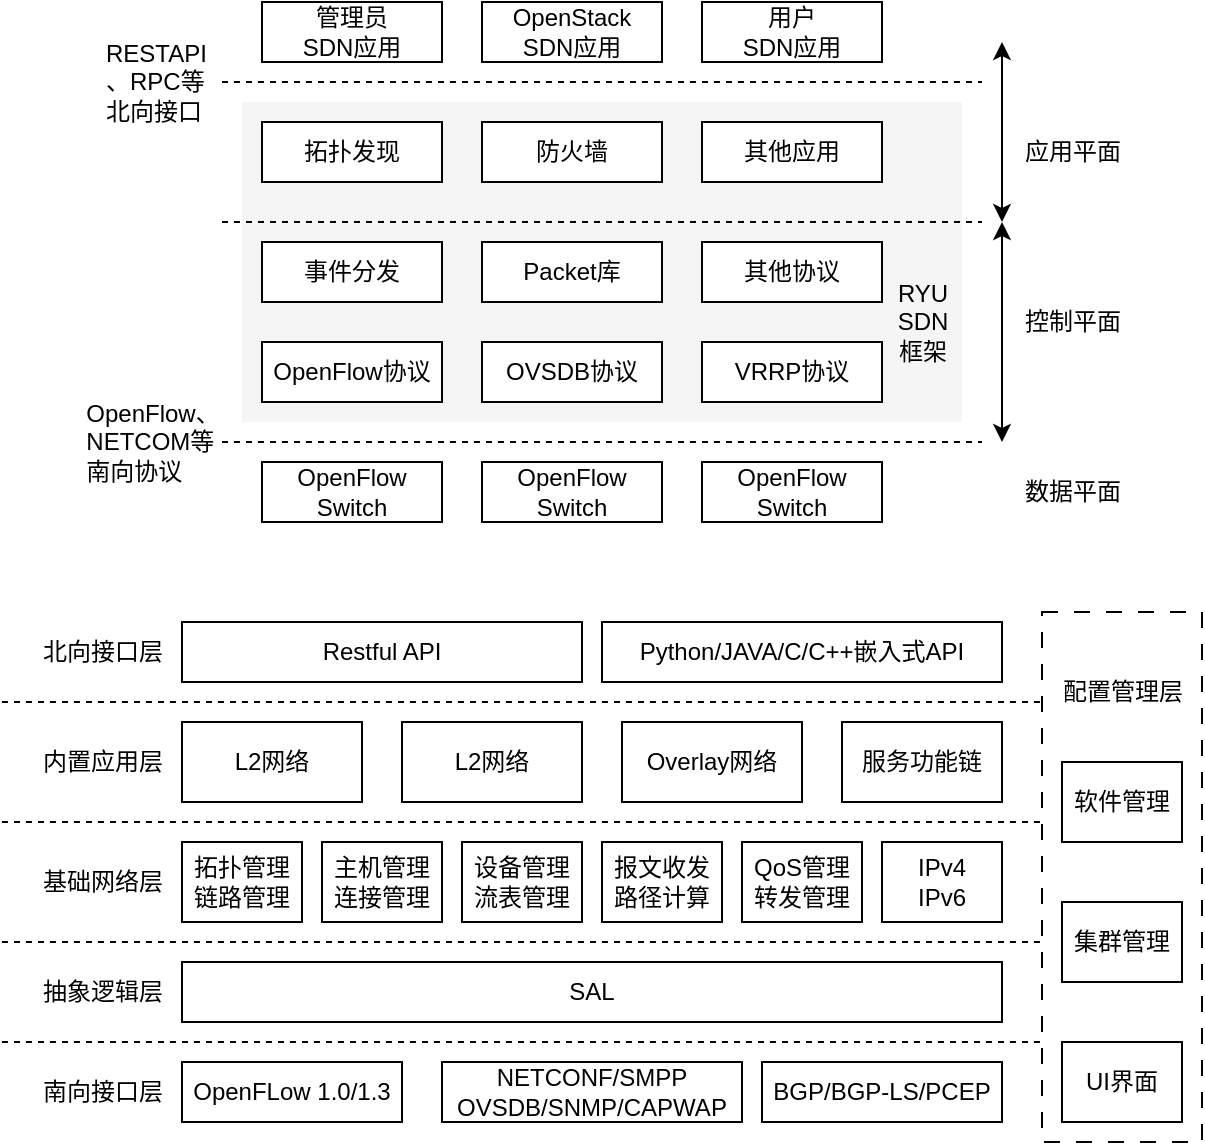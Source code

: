 <mxfile version="21.2.1" type="device">
  <diagram name="Page-1" id="yFeZhV-cIWEvNjws4nHp">
    <mxGraphModel dx="984" dy="655" grid="1" gridSize="10" guides="1" tooltips="1" connect="1" arrows="1" fold="1" page="1" pageScale="1" pageWidth="850" pageHeight="1100" math="0" shadow="0">
      <root>
        <mxCell id="0" />
        <mxCell id="1" parent="0" />
        <mxCell id="L2q7vdOv_OgdI9npu6Zu-21" value="" style="rounded=0;whiteSpace=wrap;html=1;fillColor=#f5f5f5;fontColor=#333333;strokeColor=none;" parent="1" vertex="1">
          <mxGeometry x="190" y="170" width="360" height="160" as="geometry" />
        </mxCell>
        <mxCell id="L2q7vdOv_OgdI9npu6Zu-1" value="事件分发" style="rounded=0;whiteSpace=wrap;html=1;" parent="1" vertex="1">
          <mxGeometry x="200" y="240" width="90" height="30" as="geometry" />
        </mxCell>
        <mxCell id="L2q7vdOv_OgdI9npu6Zu-2" value="Packet库" style="rounded=0;whiteSpace=wrap;html=1;" parent="1" vertex="1">
          <mxGeometry x="310" y="240" width="90" height="30" as="geometry" />
        </mxCell>
        <mxCell id="L2q7vdOv_OgdI9npu6Zu-3" value="其他协议" style="rounded=0;whiteSpace=wrap;html=1;" parent="1" vertex="1">
          <mxGeometry x="420" y="240" width="90" height="30" as="geometry" />
        </mxCell>
        <mxCell id="L2q7vdOv_OgdI9npu6Zu-4" value="其他应用" style="rounded=0;whiteSpace=wrap;html=1;" parent="1" vertex="1">
          <mxGeometry x="420" y="180" width="90" height="30" as="geometry" />
        </mxCell>
        <mxCell id="L2q7vdOv_OgdI9npu6Zu-5" value="OpenFlow协议" style="rounded=0;whiteSpace=wrap;html=1;" parent="1" vertex="1">
          <mxGeometry x="200" y="290" width="90" height="30" as="geometry" />
        </mxCell>
        <mxCell id="L2q7vdOv_OgdI9npu6Zu-8" value="OVSDB协议" style="rounded=0;whiteSpace=wrap;html=1;" parent="1" vertex="1">
          <mxGeometry x="310" y="290" width="90" height="30" as="geometry" />
        </mxCell>
        <mxCell id="L2q7vdOv_OgdI9npu6Zu-9" value="VRRP协议" style="rounded=0;whiteSpace=wrap;html=1;" parent="1" vertex="1">
          <mxGeometry x="420" y="290" width="90" height="30" as="geometry" />
        </mxCell>
        <mxCell id="L2q7vdOv_OgdI9npu6Zu-10" value="防火墙" style="rounded=0;whiteSpace=wrap;html=1;" parent="1" vertex="1">
          <mxGeometry x="310" y="180" width="90" height="30" as="geometry" />
        </mxCell>
        <mxCell id="L2q7vdOv_OgdI9npu6Zu-11" value="拓扑发现" style="rounded=0;whiteSpace=wrap;html=1;" parent="1" vertex="1">
          <mxGeometry x="200" y="180" width="90" height="30" as="geometry" />
        </mxCell>
        <mxCell id="L2q7vdOv_OgdI9npu6Zu-12" value="管理员&lt;br&gt;SDN应用" style="rounded=0;whiteSpace=wrap;html=1;" parent="1" vertex="1">
          <mxGeometry x="200" y="120" width="90" height="30" as="geometry" />
        </mxCell>
        <mxCell id="L2q7vdOv_OgdI9npu6Zu-13" value="OpenStack&lt;br&gt;SDN应用" style="rounded=0;whiteSpace=wrap;html=1;" parent="1" vertex="1">
          <mxGeometry x="310" y="120" width="90" height="30" as="geometry" />
        </mxCell>
        <mxCell id="L2q7vdOv_OgdI9npu6Zu-14" value="用户&lt;br&gt;SDN应用" style="rounded=0;whiteSpace=wrap;html=1;" parent="1" vertex="1">
          <mxGeometry x="420" y="120" width="90" height="30" as="geometry" />
        </mxCell>
        <mxCell id="L2q7vdOv_OgdI9npu6Zu-15" value="OpenFlow&lt;br&gt;Switch" style="rounded=0;whiteSpace=wrap;html=1;" parent="1" vertex="1">
          <mxGeometry x="200" y="350" width="90" height="30" as="geometry" />
        </mxCell>
        <mxCell id="L2q7vdOv_OgdI9npu6Zu-16" value="OpenFlow&lt;br&gt;Switch" style="rounded=0;whiteSpace=wrap;html=1;" parent="1" vertex="1">
          <mxGeometry x="310" y="350" width="90" height="30" as="geometry" />
        </mxCell>
        <mxCell id="L2q7vdOv_OgdI9npu6Zu-17" value="OpenFlow&lt;br&gt;Switch" style="rounded=0;whiteSpace=wrap;html=1;" parent="1" vertex="1">
          <mxGeometry x="420" y="350" width="90" height="30" as="geometry" />
        </mxCell>
        <mxCell id="L2q7vdOv_OgdI9npu6Zu-18" value="" style="endArrow=none;dashed=1;html=1;rounded=0;" parent="1" edge="1">
          <mxGeometry width="50" height="50" relative="1" as="geometry">
            <mxPoint x="180" y="160" as="sourcePoint" />
            <mxPoint x="560" y="160" as="targetPoint" />
          </mxGeometry>
        </mxCell>
        <mxCell id="L2q7vdOv_OgdI9npu6Zu-19" value="" style="endArrow=none;dashed=1;html=1;rounded=0;" parent="1" edge="1">
          <mxGeometry width="50" height="50" relative="1" as="geometry">
            <mxPoint x="180" y="340" as="sourcePoint" />
            <mxPoint x="560" y="340" as="targetPoint" />
          </mxGeometry>
        </mxCell>
        <mxCell id="L2q7vdOv_OgdI9npu6Zu-20" value="RYU&lt;br&gt;SDN&lt;br&gt;框架" style="text;html=1;align=center;verticalAlign=middle;resizable=0;points=[];autosize=1;strokeColor=none;fillColor=none;" parent="1" vertex="1">
          <mxGeometry x="505" y="250" width="50" height="60" as="geometry" />
        </mxCell>
        <mxCell id="L2q7vdOv_OgdI9npu6Zu-22" value="" style="endArrow=none;dashed=1;html=1;rounded=0;" parent="1" edge="1">
          <mxGeometry width="50" height="50" relative="1" as="geometry">
            <mxPoint x="180" y="230" as="sourcePoint" />
            <mxPoint x="560" y="230" as="targetPoint" />
          </mxGeometry>
        </mxCell>
        <mxCell id="L2q7vdOv_OgdI9npu6Zu-23" value="应用平面" style="text;html=1;align=center;verticalAlign=middle;resizable=0;points=[];autosize=1;strokeColor=none;fillColor=none;" parent="1" vertex="1">
          <mxGeometry x="570" y="180" width="70" height="30" as="geometry" />
        </mxCell>
        <mxCell id="L2q7vdOv_OgdI9npu6Zu-24" value="控制平面" style="text;html=1;align=center;verticalAlign=middle;resizable=0;points=[];autosize=1;strokeColor=none;fillColor=none;" parent="1" vertex="1">
          <mxGeometry x="570" y="265" width="70" height="30" as="geometry" />
        </mxCell>
        <mxCell id="L2q7vdOv_OgdI9npu6Zu-25" value="数据平面" style="text;html=1;align=center;verticalAlign=middle;resizable=0;points=[];autosize=1;strokeColor=none;fillColor=none;" parent="1" vertex="1">
          <mxGeometry x="570" y="350" width="70" height="30" as="geometry" />
        </mxCell>
        <mxCell id="L2q7vdOv_OgdI9npu6Zu-26" value="" style="endArrow=classic;startArrow=classic;html=1;rounded=0;" parent="1" edge="1">
          <mxGeometry width="50" height="50" relative="1" as="geometry">
            <mxPoint x="570" y="230" as="sourcePoint" />
            <mxPoint x="570" y="140" as="targetPoint" />
          </mxGeometry>
        </mxCell>
        <mxCell id="L2q7vdOv_OgdI9npu6Zu-27" value="" style="endArrow=classic;startArrow=classic;html=1;rounded=0;" parent="1" edge="1">
          <mxGeometry width="50" height="50" relative="1" as="geometry">
            <mxPoint x="570" y="340" as="sourcePoint" />
            <mxPoint x="570" y="230" as="targetPoint" />
          </mxGeometry>
        </mxCell>
        <mxCell id="L2q7vdOv_OgdI9npu6Zu-28" value="RESTAPI&lt;br&gt;、RPC等&lt;br&gt;北向接口" style="text;html=1;align=left;verticalAlign=middle;resizable=0;points=[];autosize=1;strokeColor=none;fillColor=none;" parent="1" vertex="1">
          <mxGeometry x="120" y="130" width="70" height="60" as="geometry" />
        </mxCell>
        <mxCell id="L2q7vdOv_OgdI9npu6Zu-29" value="&lt;div style=&quot;text-align: left;&quot;&gt;&lt;span style=&quot;background-color: initial;&quot;&gt;OpenFlow、&lt;/span&gt;&lt;/div&gt;&lt;div style=&quot;text-align: left;&quot;&gt;&lt;span style=&quot;background-color: initial;&quot;&gt;NETCOM等&lt;/span&gt;&lt;/div&gt;&lt;div style=&quot;text-align: left;&quot;&gt;&lt;span style=&quot;background-color: initial;&quot;&gt;南向协议&lt;/span&gt;&lt;/div&gt;" style="text;html=1;align=center;verticalAlign=middle;resizable=0;points=[];autosize=1;strokeColor=none;fillColor=none;" parent="1" vertex="1">
          <mxGeometry x="100" y="310" width="90" height="60" as="geometry" />
        </mxCell>
        <mxCell id="WeJEmptH8FODY0Bcp1B5-1" value="OpenFLow 1.0/1.3" style="rounded=0;whiteSpace=wrap;html=1;" parent="1" vertex="1">
          <mxGeometry x="160" y="650" width="110" height="30" as="geometry" />
        </mxCell>
        <mxCell id="WeJEmptH8FODY0Bcp1B5-2" value="" style="endArrow=none;dashed=1;html=1;rounded=0;" parent="1" edge="1">
          <mxGeometry width="50" height="50" relative="1" as="geometry">
            <mxPoint x="70" y="640" as="sourcePoint" />
            <mxPoint x="590" y="640" as="targetPoint" />
          </mxGeometry>
        </mxCell>
        <mxCell id="WeJEmptH8FODY0Bcp1B5-3" value="NETCONF/SMPP&lt;br&gt;OVSDB/SNMP/CAPWAP" style="rounded=0;whiteSpace=wrap;html=1;" parent="1" vertex="1">
          <mxGeometry x="290" y="650" width="150" height="30" as="geometry" />
        </mxCell>
        <mxCell id="WeJEmptH8FODY0Bcp1B5-4" value="BGP/BGP-LS/PCEP" style="rounded=0;whiteSpace=wrap;html=1;" parent="1" vertex="1">
          <mxGeometry x="450" y="650" width="120" height="30" as="geometry" />
        </mxCell>
        <mxCell id="WeJEmptH8FODY0Bcp1B5-5" value="&lt;div style=&quot;text-align: left;&quot;&gt;南向接口层&lt;/div&gt;" style="text;html=1;align=center;verticalAlign=middle;resizable=0;points=[];autosize=1;strokeColor=none;fillColor=none;" parent="1" vertex="1">
          <mxGeometry x="80" y="650" width="80" height="30" as="geometry" />
        </mxCell>
        <mxCell id="WeJEmptH8FODY0Bcp1B5-6" value="SAL" style="rounded=0;whiteSpace=wrap;html=1;" parent="1" vertex="1">
          <mxGeometry x="160" y="600" width="410" height="30" as="geometry" />
        </mxCell>
        <mxCell id="WeJEmptH8FODY0Bcp1B5-7" value="" style="endArrow=none;dashed=1;html=1;rounded=0;" parent="1" edge="1">
          <mxGeometry width="50" height="50" relative="1" as="geometry">
            <mxPoint x="70" y="590" as="sourcePoint" />
            <mxPoint x="590" y="590" as="targetPoint" />
          </mxGeometry>
        </mxCell>
        <mxCell id="WeJEmptH8FODY0Bcp1B5-8" value="&lt;div style=&quot;text-align: left;&quot;&gt;抽象逻辑层&lt;/div&gt;" style="text;html=1;align=center;verticalAlign=middle;resizable=0;points=[];autosize=1;strokeColor=none;fillColor=none;" parent="1" vertex="1">
          <mxGeometry x="80" y="600" width="80" height="30" as="geometry" />
        </mxCell>
        <mxCell id="WeJEmptH8FODY0Bcp1B5-9" value="拓扑管理&lt;br&gt;链路管理" style="rounded=0;whiteSpace=wrap;html=1;" parent="1" vertex="1">
          <mxGeometry x="160" y="540" width="60" height="40" as="geometry" />
        </mxCell>
        <mxCell id="WeJEmptH8FODY0Bcp1B5-15" value="主机管理&lt;br&gt;连接管理" style="rounded=0;whiteSpace=wrap;html=1;" parent="1" vertex="1">
          <mxGeometry x="230" y="540" width="60" height="40" as="geometry" />
        </mxCell>
        <mxCell id="WeJEmptH8FODY0Bcp1B5-16" value="设备管理&lt;br&gt;流表管理" style="rounded=0;whiteSpace=wrap;html=1;" parent="1" vertex="1">
          <mxGeometry x="300" y="540" width="60" height="40" as="geometry" />
        </mxCell>
        <mxCell id="WeJEmptH8FODY0Bcp1B5-17" value="报文收发&lt;br&gt;路径计算" style="rounded=0;whiteSpace=wrap;html=1;" parent="1" vertex="1">
          <mxGeometry x="370" y="540" width="60" height="40" as="geometry" />
        </mxCell>
        <mxCell id="WeJEmptH8FODY0Bcp1B5-18" value="QoS管理&lt;br&gt;转发管理" style="rounded=0;whiteSpace=wrap;html=1;" parent="1" vertex="1">
          <mxGeometry x="440" y="540" width="60" height="40" as="geometry" />
        </mxCell>
        <mxCell id="WeJEmptH8FODY0Bcp1B5-19" value="IPv4&lt;br&gt;IPv6" style="rounded=0;whiteSpace=wrap;html=1;" parent="1" vertex="1">
          <mxGeometry x="510" y="540" width="60" height="40" as="geometry" />
        </mxCell>
        <mxCell id="WeJEmptH8FODY0Bcp1B5-21" value="" style="endArrow=none;dashed=1;html=1;rounded=0;" parent="1" edge="1">
          <mxGeometry width="50" height="50" relative="1" as="geometry">
            <mxPoint x="70" y="530" as="sourcePoint" />
            <mxPoint x="590" y="530" as="targetPoint" />
          </mxGeometry>
        </mxCell>
        <mxCell id="WeJEmptH8FODY0Bcp1B5-22" value="&lt;div style=&quot;text-align: left;&quot;&gt;基础网络层&lt;/div&gt;" style="text;html=1;align=center;verticalAlign=middle;resizable=0;points=[];autosize=1;strokeColor=none;fillColor=none;" parent="1" vertex="1">
          <mxGeometry x="80" y="545" width="80" height="30" as="geometry" />
        </mxCell>
        <mxCell id="WeJEmptH8FODY0Bcp1B5-23" value="" style="endArrow=none;dashed=1;html=1;rounded=0;" parent="1" edge="1">
          <mxGeometry width="50" height="50" relative="1" as="geometry">
            <mxPoint x="70" y="470" as="sourcePoint" />
            <mxPoint x="590" y="470" as="targetPoint" />
          </mxGeometry>
        </mxCell>
        <mxCell id="WeJEmptH8FODY0Bcp1B5-24" value="&lt;div style=&quot;text-align: left;&quot;&gt;内置应用层&lt;/div&gt;" style="text;html=1;align=center;verticalAlign=middle;resizable=0;points=[];autosize=1;strokeColor=none;fillColor=none;" parent="1" vertex="1">
          <mxGeometry x="80" y="485" width="80" height="30" as="geometry" />
        </mxCell>
        <mxCell id="WeJEmptH8FODY0Bcp1B5-25" value="L2网络" style="rounded=0;whiteSpace=wrap;html=1;" parent="1" vertex="1">
          <mxGeometry x="160" y="480" width="90" height="40" as="geometry" />
        </mxCell>
        <mxCell id="WeJEmptH8FODY0Bcp1B5-26" value="服务功能链" style="rounded=0;whiteSpace=wrap;html=1;" parent="1" vertex="1">
          <mxGeometry x="490" y="480" width="80" height="40" as="geometry" />
        </mxCell>
        <mxCell id="WeJEmptH8FODY0Bcp1B5-27" value="Overlay网络" style="rounded=0;whiteSpace=wrap;html=1;" parent="1" vertex="1">
          <mxGeometry x="380" y="480" width="90" height="40" as="geometry" />
        </mxCell>
        <mxCell id="WeJEmptH8FODY0Bcp1B5-28" value="L2网络" style="rounded=0;whiteSpace=wrap;html=1;" parent="1" vertex="1">
          <mxGeometry x="270" y="480" width="90" height="40" as="geometry" />
        </mxCell>
        <mxCell id="WeJEmptH8FODY0Bcp1B5-29" value="Restful API" style="rounded=0;whiteSpace=wrap;html=1;" parent="1" vertex="1">
          <mxGeometry x="160" y="430" width="200" height="30" as="geometry" />
        </mxCell>
        <mxCell id="WeJEmptH8FODY0Bcp1B5-31" value="&lt;div style=&quot;text-align: left;&quot;&gt;北向接口层&lt;/div&gt;" style="text;html=1;align=center;verticalAlign=middle;resizable=0;points=[];autosize=1;strokeColor=none;fillColor=none;" parent="1" vertex="1">
          <mxGeometry x="80" y="430" width="80" height="30" as="geometry" />
        </mxCell>
        <mxCell id="WeJEmptH8FODY0Bcp1B5-35" value="&lt;div style=&quot;text-align: left;&quot;&gt;配置管理层&lt;/div&gt;" style="text;html=1;align=center;verticalAlign=middle;resizable=0;points=[];autosize=1;strokeColor=none;fillColor=none;" parent="1" vertex="1">
          <mxGeometry x="590" y="450" width="80" height="30" as="geometry" />
        </mxCell>
        <mxCell id="WeJEmptH8FODY0Bcp1B5-36" value="软件管理" style="rounded=0;whiteSpace=wrap;html=1;" parent="1" vertex="1">
          <mxGeometry x="600" y="500" width="60" height="40" as="geometry" />
        </mxCell>
        <mxCell id="WeJEmptH8FODY0Bcp1B5-37" value="集群管理" style="rounded=0;whiteSpace=wrap;html=1;" parent="1" vertex="1">
          <mxGeometry x="600" y="570" width="60" height="40" as="geometry" />
        </mxCell>
        <mxCell id="WeJEmptH8FODY0Bcp1B5-38" value="UI界面" style="rounded=0;whiteSpace=wrap;html=1;" parent="1" vertex="1">
          <mxGeometry x="600" y="640" width="60" height="40" as="geometry" />
        </mxCell>
        <mxCell id="WeJEmptH8FODY0Bcp1B5-39" value="" style="rounded=0;whiteSpace=wrap;html=1;fillColor=none;dashed=1;dashPattern=8 8;" parent="1" vertex="1">
          <mxGeometry x="590" y="425" width="80" height="265" as="geometry" />
        </mxCell>
        <mxCell id="2Oc_jNEAJIngeseXlRHS-1" value="Python/JAVA/C/C++嵌入式API" style="rounded=0;whiteSpace=wrap;html=1;" vertex="1" parent="1">
          <mxGeometry x="370" y="430" width="200" height="30" as="geometry" />
        </mxCell>
      </root>
    </mxGraphModel>
  </diagram>
</mxfile>
